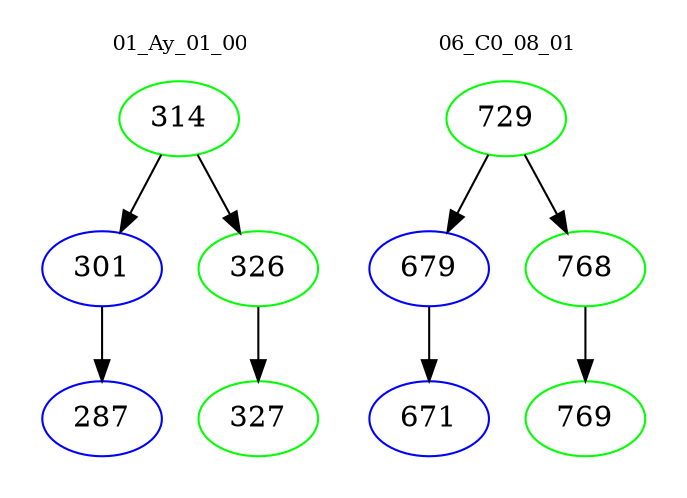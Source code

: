 digraph{
subgraph cluster_0 {
color = white
label = "01_Ay_01_00";
fontsize=10;
T0_314 [label="314", color="green"]
T0_314 -> T0_301 [color="black"]
T0_301 [label="301", color="blue"]
T0_301 -> T0_287 [color="black"]
T0_287 [label="287", color="blue"]
T0_314 -> T0_326 [color="black"]
T0_326 [label="326", color="green"]
T0_326 -> T0_327 [color="black"]
T0_327 [label="327", color="green"]
}
subgraph cluster_1 {
color = white
label = "06_C0_08_01";
fontsize=10;
T1_729 [label="729", color="green"]
T1_729 -> T1_679 [color="black"]
T1_679 [label="679", color="blue"]
T1_679 -> T1_671 [color="black"]
T1_671 [label="671", color="blue"]
T1_729 -> T1_768 [color="black"]
T1_768 [label="768", color="green"]
T1_768 -> T1_769 [color="black"]
T1_769 [label="769", color="green"]
}
}
